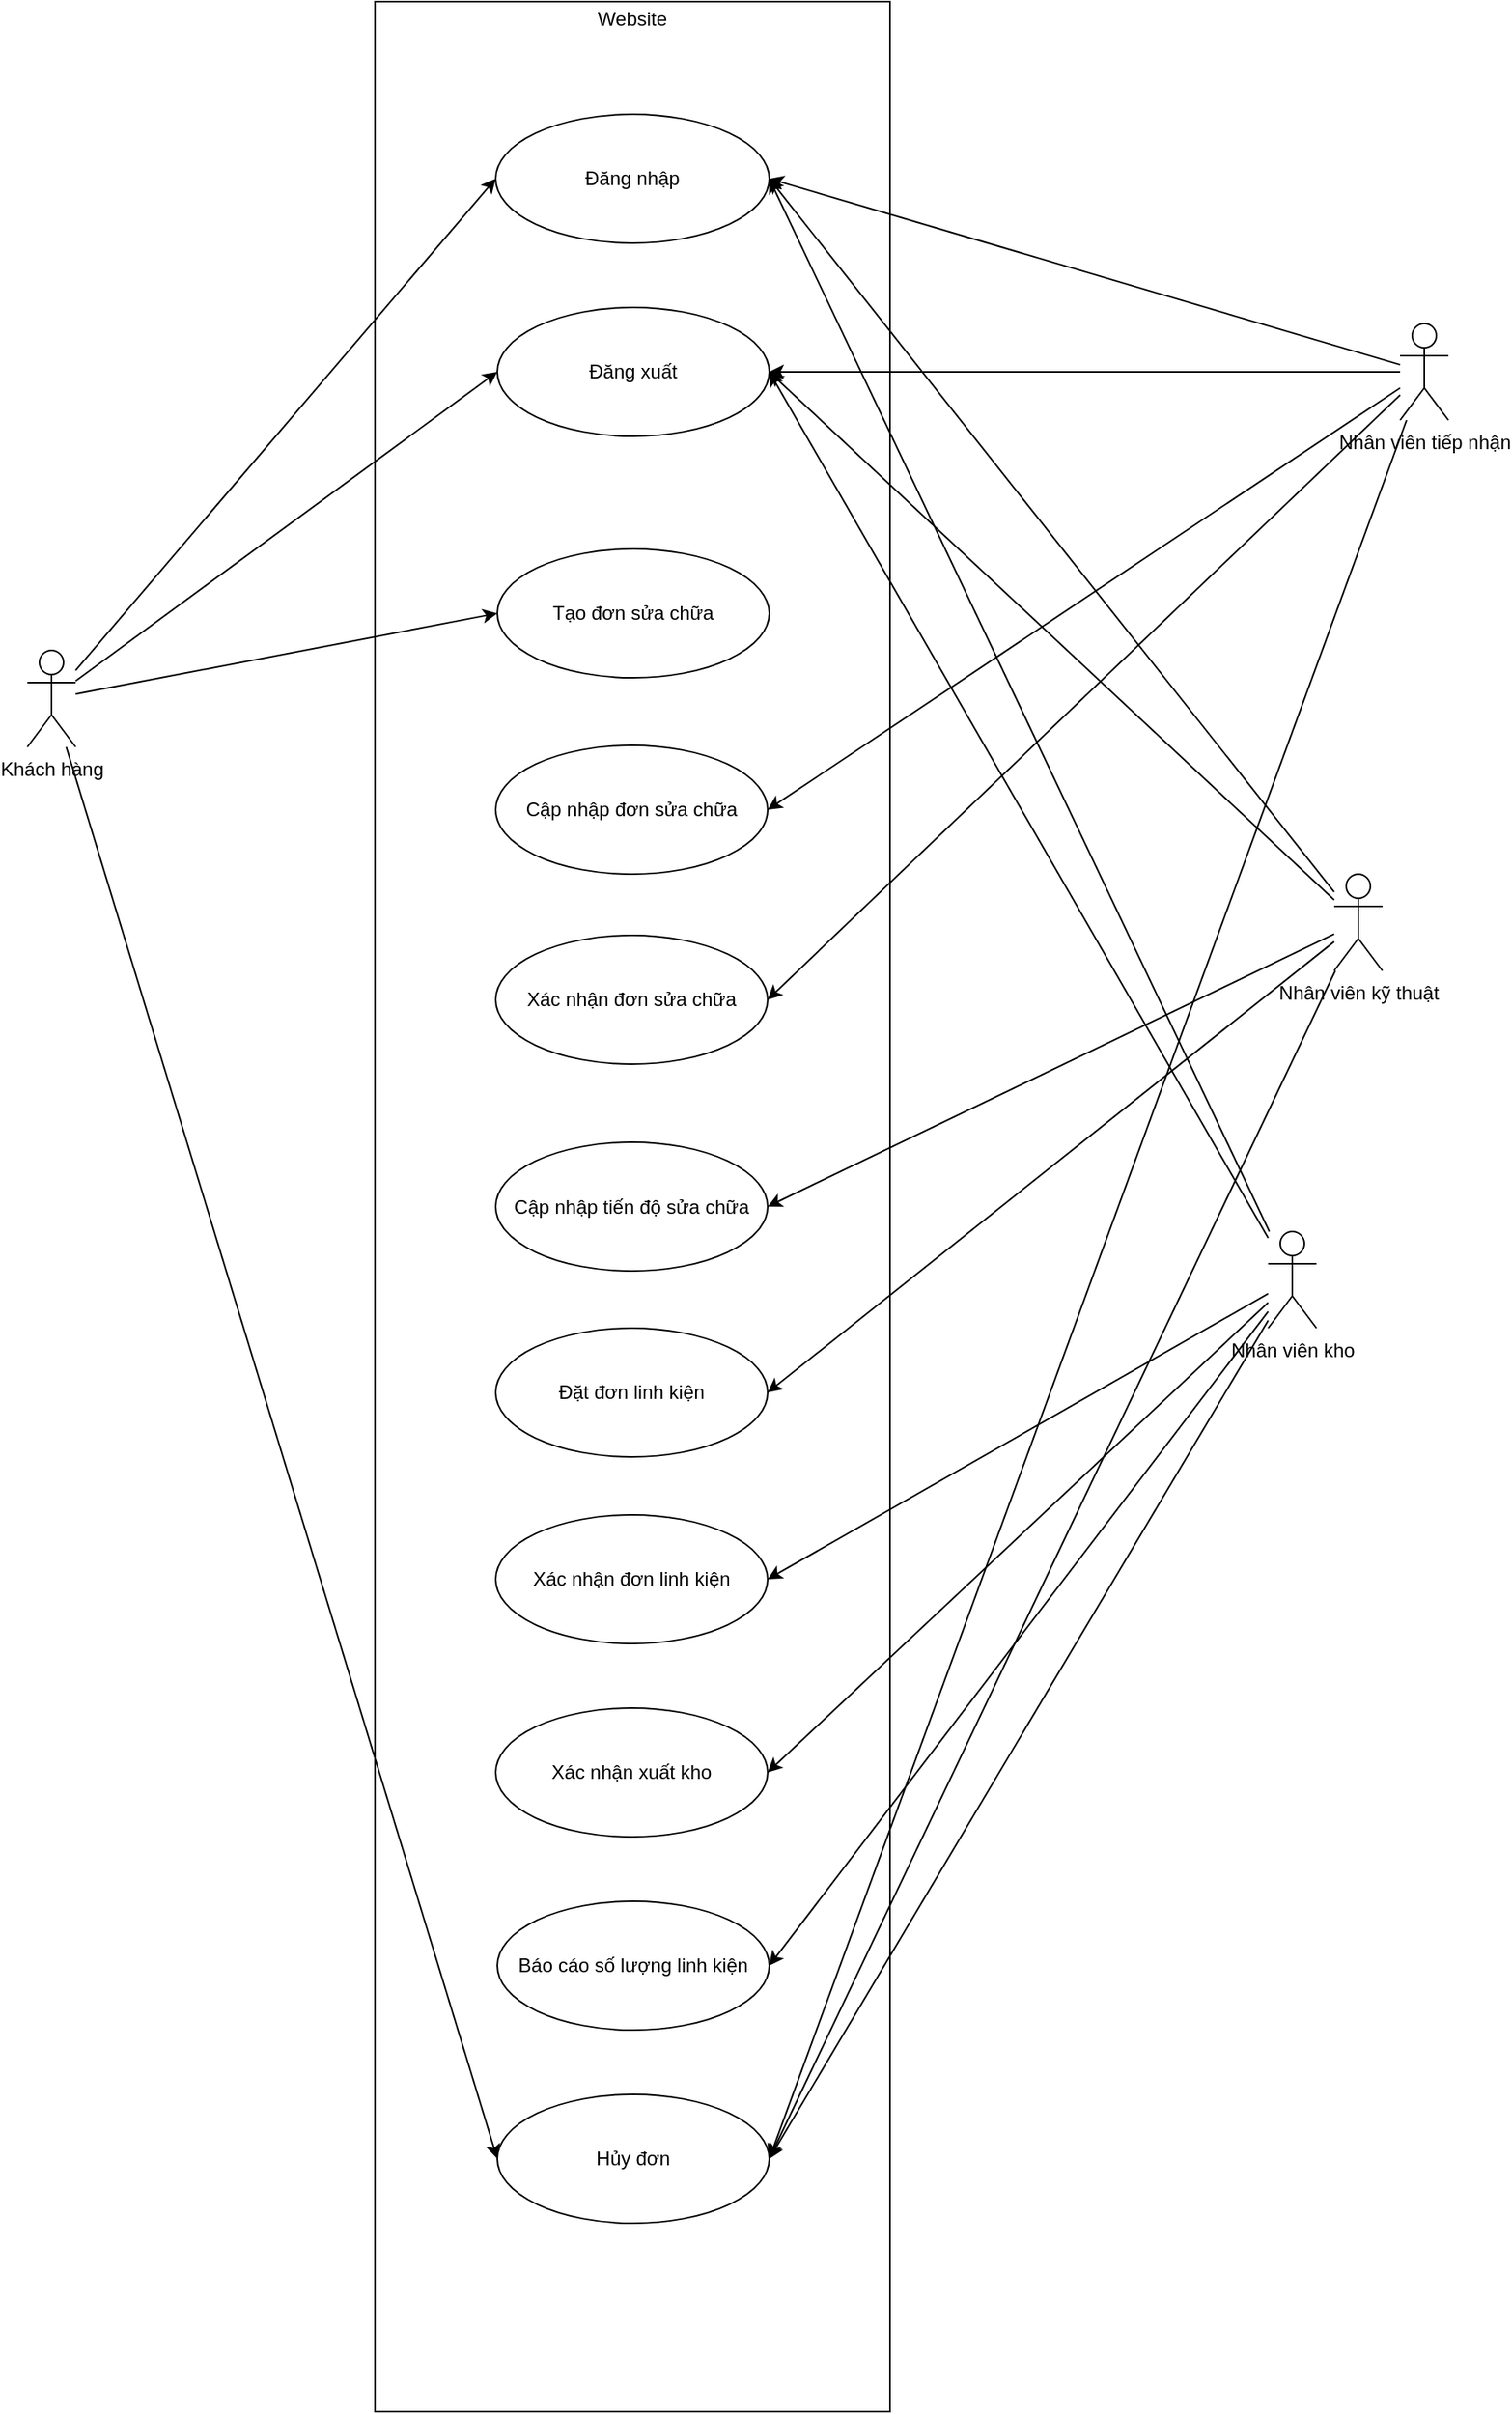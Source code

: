 <mxfile>
    <diagram name="Page-1" id="0783ab3e-0a74-02c8-0abd-f7b4e66b4bec">
        <mxGraphModel dx="746" dy="563" grid="1" gridSize="10" guides="1" tooltips="1" connect="1" arrows="1" fold="1" page="0" pageScale="1" pageWidth="850" pageHeight="1100" background="none" math="0" shadow="0">
            <root>
                <mxCell id="0"/>
                <mxCell id="1" parent="0"/>
                <mxCell id="Ric0sPnfqpT9NyHoMaOo-44" value="&lt;p style=&quot;margin:0px;margin-top:4px;text-align:center;&quot;&gt;Website&lt;/p&gt;" style="verticalAlign=top;align=left;overflow=fill;fontSize=12;fontFamily=Helvetica;html=1;whiteSpace=wrap;fillColor=none;" parent="1" vertex="1">
                    <mxGeometry x="240" y="220" width="320" height="1497" as="geometry"/>
                </mxCell>
                <mxCell id="aJT36oUfLWcjIFD0-6On-19" style="rounded=0;orthogonalLoop=1;jettySize=auto;html=1;entryX=1;entryY=0.5;entryDx=0;entryDy=0;" parent="1" source="Ric0sPnfqpT9NyHoMaOo-24" target="Ric0sPnfqpT9NyHoMaOo-4" edge="1">
                    <mxGeometry relative="1" as="geometry"/>
                </mxCell>
                <mxCell id="aJT36oUfLWcjIFD0-6On-20" style="rounded=0;orthogonalLoop=1;jettySize=auto;html=1;entryX=1;entryY=0.5;entryDx=0;entryDy=0;" parent="1" source="Ric0sPnfqpT9NyHoMaOo-24" target="Ric0sPnfqpT9NyHoMaOo-3" edge="1">
                    <mxGeometry relative="1" as="geometry"/>
                </mxCell>
                <mxCell id="aJT36oUfLWcjIFD0-6On-30" style="rounded=0;orthogonalLoop=1;jettySize=auto;html=1;entryX=1;entryY=0.5;entryDx=0;entryDy=0;" parent="1" source="Ric0sPnfqpT9NyHoMaOo-24" target="aJT36oUfLWcjIFD0-6On-29" edge="1">
                    <mxGeometry relative="1" as="geometry"/>
                </mxCell>
                <mxCell id="aJT36oUfLWcjIFD0-6On-32" style="rounded=0;orthogonalLoop=1;jettySize=auto;html=1;entryX=1;entryY=0.5;entryDx=0;entryDy=0;" parent="1" source="Ric0sPnfqpT9NyHoMaOo-24" target="aJT36oUfLWcjIFD0-6On-31" edge="1">
                    <mxGeometry relative="1" as="geometry"/>
                </mxCell>
                <mxCell id="aJT36oUfLWcjIFD0-6On-42" style="rounded=0;orthogonalLoop=1;jettySize=auto;html=1;entryX=1;entryY=0.5;entryDx=0;entryDy=0;" parent="1" source="Ric0sPnfqpT9NyHoMaOo-24" target="aJT36oUfLWcjIFD0-6On-40" edge="1">
                    <mxGeometry relative="1" as="geometry"/>
                </mxCell>
                <mxCell id="Ric0sPnfqpT9NyHoMaOo-24" value="Nhân viên kỹ thuật" style="shape=umlActor;verticalLabelPosition=bottom;verticalAlign=top;html=1;outlineConnect=0;" parent="1" vertex="1">
                    <mxGeometry x="836" y="762" width="30" height="60" as="geometry"/>
                </mxCell>
                <mxCell id="aJT36oUfLWcjIFD0-6On-17" style="rounded=0;orthogonalLoop=1;jettySize=auto;html=1;" parent="1" source="Ric0sPnfqpT9NyHoMaOo-1" target="Ric0sPnfqpT9NyHoMaOo-3" edge="1">
                    <mxGeometry relative="1" as="geometry"/>
                </mxCell>
                <mxCell id="aJT36oUfLWcjIFD0-6On-18" style="rounded=0;orthogonalLoop=1;jettySize=auto;html=1;entryX=1;entryY=0.5;entryDx=0;entryDy=0;" parent="1" source="Ric0sPnfqpT9NyHoMaOo-1" target="Ric0sPnfqpT9NyHoMaOo-4" edge="1">
                    <mxGeometry relative="1" as="geometry"/>
                </mxCell>
                <mxCell id="aJT36oUfLWcjIFD0-6On-24" style="rounded=0;orthogonalLoop=1;jettySize=auto;html=1;entryX=1;entryY=0.5;entryDx=0;entryDy=0;" parent="1" source="Ric0sPnfqpT9NyHoMaOo-1" target="aJT36oUfLWcjIFD0-6On-23" edge="1">
                    <mxGeometry relative="1" as="geometry"/>
                </mxCell>
                <mxCell id="aJT36oUfLWcjIFD0-6On-26" style="rounded=0;orthogonalLoop=1;jettySize=auto;html=1;entryX=1;entryY=0.5;entryDx=0;entryDy=0;" parent="1" source="Ric0sPnfqpT9NyHoMaOo-1" target="aJT36oUfLWcjIFD0-6On-25" edge="1">
                    <mxGeometry relative="1" as="geometry"/>
                </mxCell>
                <mxCell id="aJT36oUfLWcjIFD0-6On-44" style="rounded=0;orthogonalLoop=1;jettySize=auto;html=1;entryX=1;entryY=0.5;entryDx=0;entryDy=0;" parent="1" source="Ric0sPnfqpT9NyHoMaOo-1" target="aJT36oUfLWcjIFD0-6On-40" edge="1">
                    <mxGeometry relative="1" as="geometry"/>
                </mxCell>
                <mxCell id="Ric0sPnfqpT9NyHoMaOo-1" value="Nhân viên tiếp nhận" style="shape=umlActor;verticalLabelPosition=bottom;verticalAlign=top;html=1;outlineConnect=0;" parent="1" vertex="1">
                    <mxGeometry x="877" y="420" width="30" height="60" as="geometry"/>
                </mxCell>
                <mxCell id="Ric0sPnfqpT9NyHoMaOo-3" value="Đăng xuất" style="ellipse;whiteSpace=wrap;html=1;" parent="1" vertex="1">
                    <mxGeometry x="316" y="410" width="169" height="80" as="geometry"/>
                </mxCell>
                <mxCell id="Ric0sPnfqpT9NyHoMaOo-4" value="Đăng nhập" style="ellipse;whiteSpace=wrap;html=1;" parent="1" vertex="1">
                    <mxGeometry x="315" y="290" width="170" height="80" as="geometry"/>
                </mxCell>
                <mxCell id="aJT36oUfLWcjIFD0-6On-13" style="rounded=0;orthogonalLoop=1;jettySize=auto;html=1;entryX=0;entryY=0.5;entryDx=0;entryDy=0;" parent="1" source="RY7liNMhLevqlzCUTQ8b-11" target="Ric0sPnfqpT9NyHoMaOo-4" edge="1">
                    <mxGeometry relative="1" as="geometry"/>
                </mxCell>
                <mxCell id="aJT36oUfLWcjIFD0-6On-14" style="rounded=0;orthogonalLoop=1;jettySize=auto;html=1;entryX=0;entryY=0.5;entryDx=0;entryDy=0;" parent="1" source="RY7liNMhLevqlzCUTQ8b-11" target="Ric0sPnfqpT9NyHoMaOo-3" edge="1">
                    <mxGeometry relative="1" as="geometry"/>
                </mxCell>
                <mxCell id="aJT36oUfLWcjIFD0-6On-22" style="rounded=0;orthogonalLoop=1;jettySize=auto;html=1;entryX=0;entryY=0.5;entryDx=0;entryDy=0;" parent="1" source="RY7liNMhLevqlzCUTQ8b-11" target="aJT36oUfLWcjIFD0-6On-21" edge="1">
                    <mxGeometry relative="1" as="geometry"/>
                </mxCell>
                <mxCell id="aJT36oUfLWcjIFD0-6On-41" style="rounded=0;orthogonalLoop=1;jettySize=auto;html=1;entryX=0;entryY=0.5;entryDx=0;entryDy=0;" parent="1" source="RY7liNMhLevqlzCUTQ8b-11" target="aJT36oUfLWcjIFD0-6On-40" edge="1">
                    <mxGeometry relative="1" as="geometry"/>
                </mxCell>
                <mxCell id="RY7liNMhLevqlzCUTQ8b-11" value="Khách hàng" style="shape=umlActor;verticalLabelPosition=bottom;verticalAlign=top;html=1;outlineConnect=0;" parent="1" vertex="1">
                    <mxGeometry x="24" y="623" width="30" height="60" as="geometry"/>
                </mxCell>
                <mxCell id="aJT36oUfLWcjIFD0-6On-15" style="rounded=0;orthogonalLoop=1;jettySize=auto;html=1;entryX=1;entryY=0.5;entryDx=0;entryDy=0;" parent="1" source="aJT36oUfLWcjIFD0-6On-9" target="Ric0sPnfqpT9NyHoMaOo-4" edge="1">
                    <mxGeometry relative="1" as="geometry"/>
                </mxCell>
                <mxCell id="aJT36oUfLWcjIFD0-6On-16" style="rounded=0;orthogonalLoop=1;jettySize=auto;html=1;entryX=1;entryY=0.5;entryDx=0;entryDy=0;" parent="1" source="aJT36oUfLWcjIFD0-6On-9" target="Ric0sPnfqpT9NyHoMaOo-3" edge="1">
                    <mxGeometry relative="1" as="geometry"/>
                </mxCell>
                <mxCell id="aJT36oUfLWcjIFD0-6On-35" style="rounded=0;orthogonalLoop=1;jettySize=auto;html=1;entryX=1;entryY=0.5;entryDx=0;entryDy=0;" parent="1" source="aJT36oUfLWcjIFD0-6On-9" target="aJT36oUfLWcjIFD0-6On-33" edge="1">
                    <mxGeometry relative="1" as="geometry"/>
                </mxCell>
                <mxCell id="aJT36oUfLWcjIFD0-6On-37" style="rounded=0;orthogonalLoop=1;jettySize=auto;html=1;entryX=1;entryY=0.5;entryDx=0;entryDy=0;" parent="1" source="aJT36oUfLWcjIFD0-6On-9" target="aJT36oUfLWcjIFD0-6On-36" edge="1">
                    <mxGeometry relative="1" as="geometry"/>
                </mxCell>
                <mxCell id="aJT36oUfLWcjIFD0-6On-39" style="rounded=0;orthogonalLoop=1;jettySize=auto;html=1;entryX=1;entryY=0.5;entryDx=0;entryDy=0;" parent="1" source="aJT36oUfLWcjIFD0-6On-9" target="aJT36oUfLWcjIFD0-6On-38" edge="1">
                    <mxGeometry relative="1" as="geometry"/>
                </mxCell>
                <mxCell id="aJT36oUfLWcjIFD0-6On-43" style="rounded=0;orthogonalLoop=1;jettySize=auto;html=1;entryX=1;entryY=0.5;entryDx=0;entryDy=0;" parent="1" source="aJT36oUfLWcjIFD0-6On-9" target="aJT36oUfLWcjIFD0-6On-40" edge="1">
                    <mxGeometry relative="1" as="geometry"/>
                </mxCell>
                <mxCell id="aJT36oUfLWcjIFD0-6On-9" value="Nhân viên kho" style="shape=umlActor;verticalLabelPosition=bottom;verticalAlign=top;html=1;outlineConnect=0;" parent="1" vertex="1">
                    <mxGeometry x="795" y="984" width="30" height="60" as="geometry"/>
                </mxCell>
                <mxCell id="aJT36oUfLWcjIFD0-6On-21" value="Tạo đơn sửa chữa" style="ellipse;whiteSpace=wrap;html=1;" parent="1" vertex="1">
                    <mxGeometry x="316" y="560" width="169" height="80" as="geometry"/>
                </mxCell>
                <mxCell id="aJT36oUfLWcjIFD0-6On-23" value="Cập nhập đơn sửa chữa" style="ellipse;whiteSpace=wrap;html=1;" parent="1" vertex="1">
                    <mxGeometry x="315" y="682" width="169" height="80" as="geometry"/>
                </mxCell>
                <mxCell id="aJT36oUfLWcjIFD0-6On-25" value="Xác nhận đơn sửa chữa" style="ellipse;whiteSpace=wrap;html=1;" parent="1" vertex="1">
                    <mxGeometry x="315" y="800" width="169" height="80" as="geometry"/>
                </mxCell>
                <mxCell id="aJT36oUfLWcjIFD0-6On-29" value="Cập nhập tiến độ sửa chữa" style="ellipse;whiteSpace=wrap;html=1;" parent="1" vertex="1">
                    <mxGeometry x="315" y="928.5" width="169" height="80" as="geometry"/>
                </mxCell>
                <mxCell id="aJT36oUfLWcjIFD0-6On-31" value="Đặt đơn linh kiện" style="ellipse;whiteSpace=wrap;html=1;" parent="1" vertex="1">
                    <mxGeometry x="315" y="1044" width="169" height="80" as="geometry"/>
                </mxCell>
                <mxCell id="aJT36oUfLWcjIFD0-6On-33" value="Xác nhận đơn linh kiện" style="ellipse;whiteSpace=wrap;html=1;" parent="1" vertex="1">
                    <mxGeometry x="315" y="1160" width="169" height="80" as="geometry"/>
                </mxCell>
                <mxCell id="aJT36oUfLWcjIFD0-6On-36" value="Xác nhận xuất kho" style="ellipse;whiteSpace=wrap;html=1;" parent="1" vertex="1">
                    <mxGeometry x="315" y="1280" width="169" height="80" as="geometry"/>
                </mxCell>
                <mxCell id="aJT36oUfLWcjIFD0-6On-38" value="Báo cáo số lượng linh kiện" style="ellipse;whiteSpace=wrap;html=1;" parent="1" vertex="1">
                    <mxGeometry x="316" y="1400" width="169" height="80" as="geometry"/>
                </mxCell>
                <mxCell id="aJT36oUfLWcjIFD0-6On-40" value="Hủy đơn" style="ellipse;whiteSpace=wrap;html=1;" parent="1" vertex="1">
                    <mxGeometry x="316" y="1520" width="169" height="80" as="geometry"/>
                </mxCell>
            </root>
        </mxGraphModel>
    </diagram>
</mxfile>